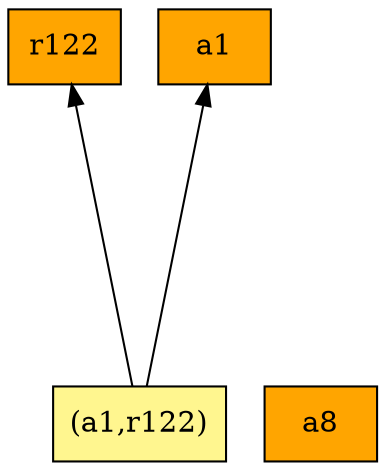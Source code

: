 digraph G {
rankdir=BT;ranksep="2.0";
"r122" [shape=record,fillcolor=orange,style=filled,label="{r122}"];
"a1" [shape=record,fillcolor=orange,style=filled,label="{a1}"];
"(a1,r122)" [shape=record,fillcolor=khaki1,style=filled,label="{(a1,r122)}"];
"a8" [shape=record,fillcolor=orange,style=filled,label="{a8}"];
"(a1,r122)" -> "a1"
"(a1,r122)" -> "r122"
}